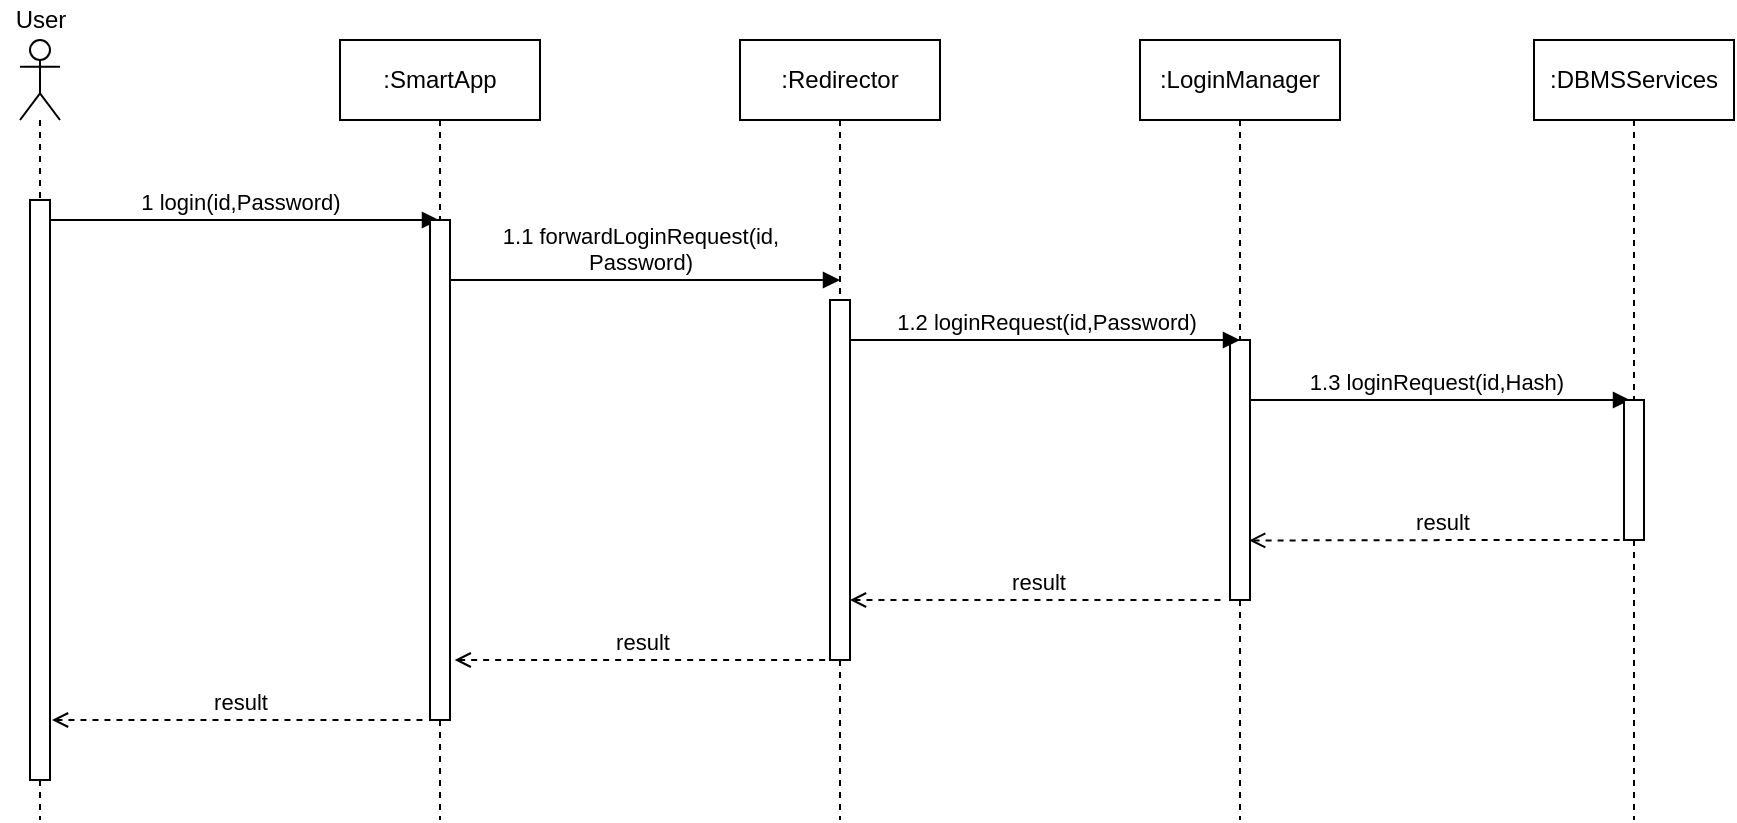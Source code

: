 <mxfile version="13.9.9" type="device"><diagram id="jmBErlQyBtcOZ00mmP0L" name="Page-1"><mxGraphModel dx="1422" dy="862" grid="1" gridSize="10" guides="1" tooltips="1" connect="1" arrows="1" fold="1" page="1" pageScale="1" pageWidth="827" pageHeight="1169" math="0" shadow="0"><root><mxCell id="0"/><mxCell id="1" parent="0"/><mxCell id="KmZRrf-IkiN_PtcyJQHc-104" value="&lt;div&gt;1.3 loginRequest(id,Hash)&lt;/div&gt;" style="html=1;verticalAlign=bottom;endArrow=block;" parent="1" edge="1"><mxGeometry width="80" relative="1" as="geometry"><mxPoint x="660" y="240" as="sourcePoint"/><mxPoint x="855" y="240" as="targetPoint"/><Array as="points"><mxPoint x="790.5" y="240"/></Array></mxGeometry></mxCell><mxCell id="KmZRrf-IkiN_PtcyJQHc-105" value="&lt;div&gt;1.1 forwardLoginRequest(id,&lt;/div&gt;&lt;div&gt;Password)&lt;/div&gt;" style="html=1;verticalAlign=bottom;endArrow=block;" parent="1" edge="1"><mxGeometry width="80" relative="1" as="geometry"><mxPoint x="260" y="180" as="sourcePoint"/><mxPoint x="460" y="180" as="targetPoint"/><Array as="points"><mxPoint x="390.5" y="180"/></Array></mxGeometry></mxCell><mxCell id="KmZRrf-IkiN_PtcyJQHc-106" value="1 login(id,Password)" style="html=1;verticalAlign=bottom;endArrow=block;" parent="1" target="KmZRrf-IkiN_PtcyJQHc-109" edge="1"><mxGeometry width="80" relative="1" as="geometry"><mxPoint x="59.5" y="150" as="sourcePoint"/><mxPoint x="219.5" y="150" as="targetPoint"/><Array as="points"><mxPoint x="190" y="150"/></Array></mxGeometry></mxCell><mxCell id="KmZRrf-IkiN_PtcyJQHc-107" value="" style="shape=umlLifeline;participant=umlActor;perimeter=lifelinePerimeter;whiteSpace=wrap;html=1;container=1;collapsible=0;recursiveResize=0;verticalAlign=top;spacingTop=36;outlineConnect=0;" parent="1" vertex="1"><mxGeometry x="50" y="60" width="20" height="390" as="geometry"/></mxCell><mxCell id="KmZRrf-IkiN_PtcyJQHc-108" value="" style="html=1;points=[];perimeter=orthogonalPerimeter;" parent="KmZRrf-IkiN_PtcyJQHc-107" vertex="1"><mxGeometry x="5" y="80" width="10" height="290" as="geometry"/></mxCell><mxCell id="KmZRrf-IkiN_PtcyJQHc-109" value=":SmartApp" style="shape=umlLifeline;perimeter=lifelinePerimeter;whiteSpace=wrap;html=1;container=1;collapsible=0;recursiveResize=0;outlineConnect=0;" parent="1" vertex="1"><mxGeometry x="210" y="60" width="100" height="390" as="geometry"/></mxCell><mxCell id="KmZRrf-IkiN_PtcyJQHc-110" value="" style="html=1;points=[];perimeter=orthogonalPerimeter;" parent="KmZRrf-IkiN_PtcyJQHc-109" vertex="1"><mxGeometry x="45" y="90" width="10" height="250" as="geometry"/></mxCell><mxCell id="KmZRrf-IkiN_PtcyJQHc-111" value=":Redirector" style="shape=umlLifeline;perimeter=lifelinePerimeter;whiteSpace=wrap;html=1;container=1;collapsible=0;recursiveResize=0;outlineConnect=0;" parent="1" vertex="1"><mxGeometry x="410" y="60" width="100" height="390" as="geometry"/></mxCell><mxCell id="KmZRrf-IkiN_PtcyJQHc-112" value=":DBMSServices" style="shape=umlLifeline;perimeter=lifelinePerimeter;whiteSpace=wrap;html=1;container=1;collapsible=0;recursiveResize=0;outlineConnect=0;" parent="1" vertex="1"><mxGeometry x="807" y="60" width="100" height="390" as="geometry"/></mxCell><mxCell id="KmZRrf-IkiN_PtcyJQHc-113" value="" style="html=1;points=[];perimeter=orthogonalPerimeter;" parent="KmZRrf-IkiN_PtcyJQHc-112" vertex="1"><mxGeometry x="45" y="180" width="10" height="70" as="geometry"/></mxCell><mxCell id="KmZRrf-IkiN_PtcyJQHc-114" value=":LoginManager" style="shape=umlLifeline;perimeter=lifelinePerimeter;whiteSpace=wrap;html=1;container=1;collapsible=0;recursiveResize=0;outlineConnect=0;" parent="1" vertex="1"><mxGeometry x="610" y="60" width="100" height="390" as="geometry"/></mxCell><mxCell id="KmZRrf-IkiN_PtcyJQHc-115" value="" style="html=1;points=[];perimeter=orthogonalPerimeter;" parent="KmZRrf-IkiN_PtcyJQHc-114" vertex="1"><mxGeometry x="45" y="150" width="10" height="130" as="geometry"/></mxCell><mxCell id="KmZRrf-IkiN_PtcyJQHc-116" value="" style="html=1;points=[];perimeter=orthogonalPerimeter;" parent="1" vertex="1"><mxGeometry x="455" y="190" width="10" height="180" as="geometry"/></mxCell><mxCell id="KmZRrf-IkiN_PtcyJQHc-117" value="&lt;div&gt;1.2 loginRequest(id,Password)&lt;/div&gt;" style="html=1;verticalAlign=bottom;endArrow=block;" parent="1" edge="1"><mxGeometry width="80" relative="1" as="geometry"><mxPoint x="465" y="210" as="sourcePoint"/><mxPoint x="660" y="210" as="targetPoint"/><Array as="points"><mxPoint x="595.5" y="210"/></Array></mxGeometry></mxCell><mxCell id="KmZRrf-IkiN_PtcyJQHc-121" value="result" style="html=1;verticalAlign=bottom;endArrow=none;endFill=0;startArrow=open;startFill=0;entryX=0.016;entryY=0.412;entryDx=0;entryDy=0;entryPerimeter=0;exitX=0.95;exitY=1;exitDx=0;exitDy=0;exitPerimeter=0;dashed=1;" parent="1" edge="1"><mxGeometry width="80" relative="1" as="geometry"><mxPoint x="66" y="400.0" as="sourcePoint"/><mxPoint x="253.66" y="400.04" as="targetPoint"/><Array as="points"><mxPoint x="192" y="400"/></Array></mxGeometry></mxCell><mxCell id="KmZRrf-IkiN_PtcyJQHc-122" value="User" style="text;html=1;align=center;verticalAlign=middle;resizable=0;points=[];autosize=1;" parent="1" vertex="1"><mxGeometry x="40" y="40" width="40" height="20" as="geometry"/></mxCell><mxCell id="KmZRrf-IkiN_PtcyJQHc-123" value="result" style="html=1;verticalAlign=bottom;endArrow=none;endFill=0;startArrow=open;startFill=0;entryX=0.016;entryY=0.412;entryDx=0;entryDy=0;entryPerimeter=0;exitX=0.95;exitY=1;exitDx=0;exitDy=0;exitPerimeter=0;dashed=1;" parent="1" edge="1"><mxGeometry width="80" relative="1" as="geometry"><mxPoint x="267.34" y="370.0" as="sourcePoint"/><mxPoint x="455.0" y="370.04" as="targetPoint"/><Array as="points"><mxPoint x="393.34" y="370"/></Array></mxGeometry></mxCell><mxCell id="KmZRrf-IkiN_PtcyJQHc-124" value="result" style="html=1;verticalAlign=bottom;endArrow=none;endFill=0;startArrow=open;startFill=0;entryX=0.016;entryY=0.412;entryDx=0;entryDy=0;entryPerimeter=0;exitX=0.95;exitY=1;exitDx=0;exitDy=0;exitPerimeter=0;dashed=1;" parent="1" edge="1"><mxGeometry width="80" relative="1" as="geometry"><mxPoint x="465.0" y="340.0" as="sourcePoint"/><mxPoint x="652.66" y="340.04" as="targetPoint"/><Array as="points"><mxPoint x="591" y="340"/></Array></mxGeometry></mxCell><mxCell id="KmZRrf-IkiN_PtcyJQHc-125" value="result" style="html=1;verticalAlign=bottom;endArrow=none;endFill=0;startArrow=open;startFill=0;entryX=0.016;entryY=0.412;entryDx=0;entryDy=0;entryPerimeter=0;exitX=0.957;exitY=0.771;exitDx=0;exitDy=0;exitPerimeter=0;dashed=1;" parent="1" source="KmZRrf-IkiN_PtcyJQHc-115" edge="1"><mxGeometry width="80" relative="1" as="geometry"><mxPoint x="670" y="310.0" as="sourcePoint"/><mxPoint x="857.66" y="310.04" as="targetPoint"/><Array as="points"><mxPoint x="796" y="310"/></Array></mxGeometry></mxCell></root></mxGraphModel></diagram></mxfile>